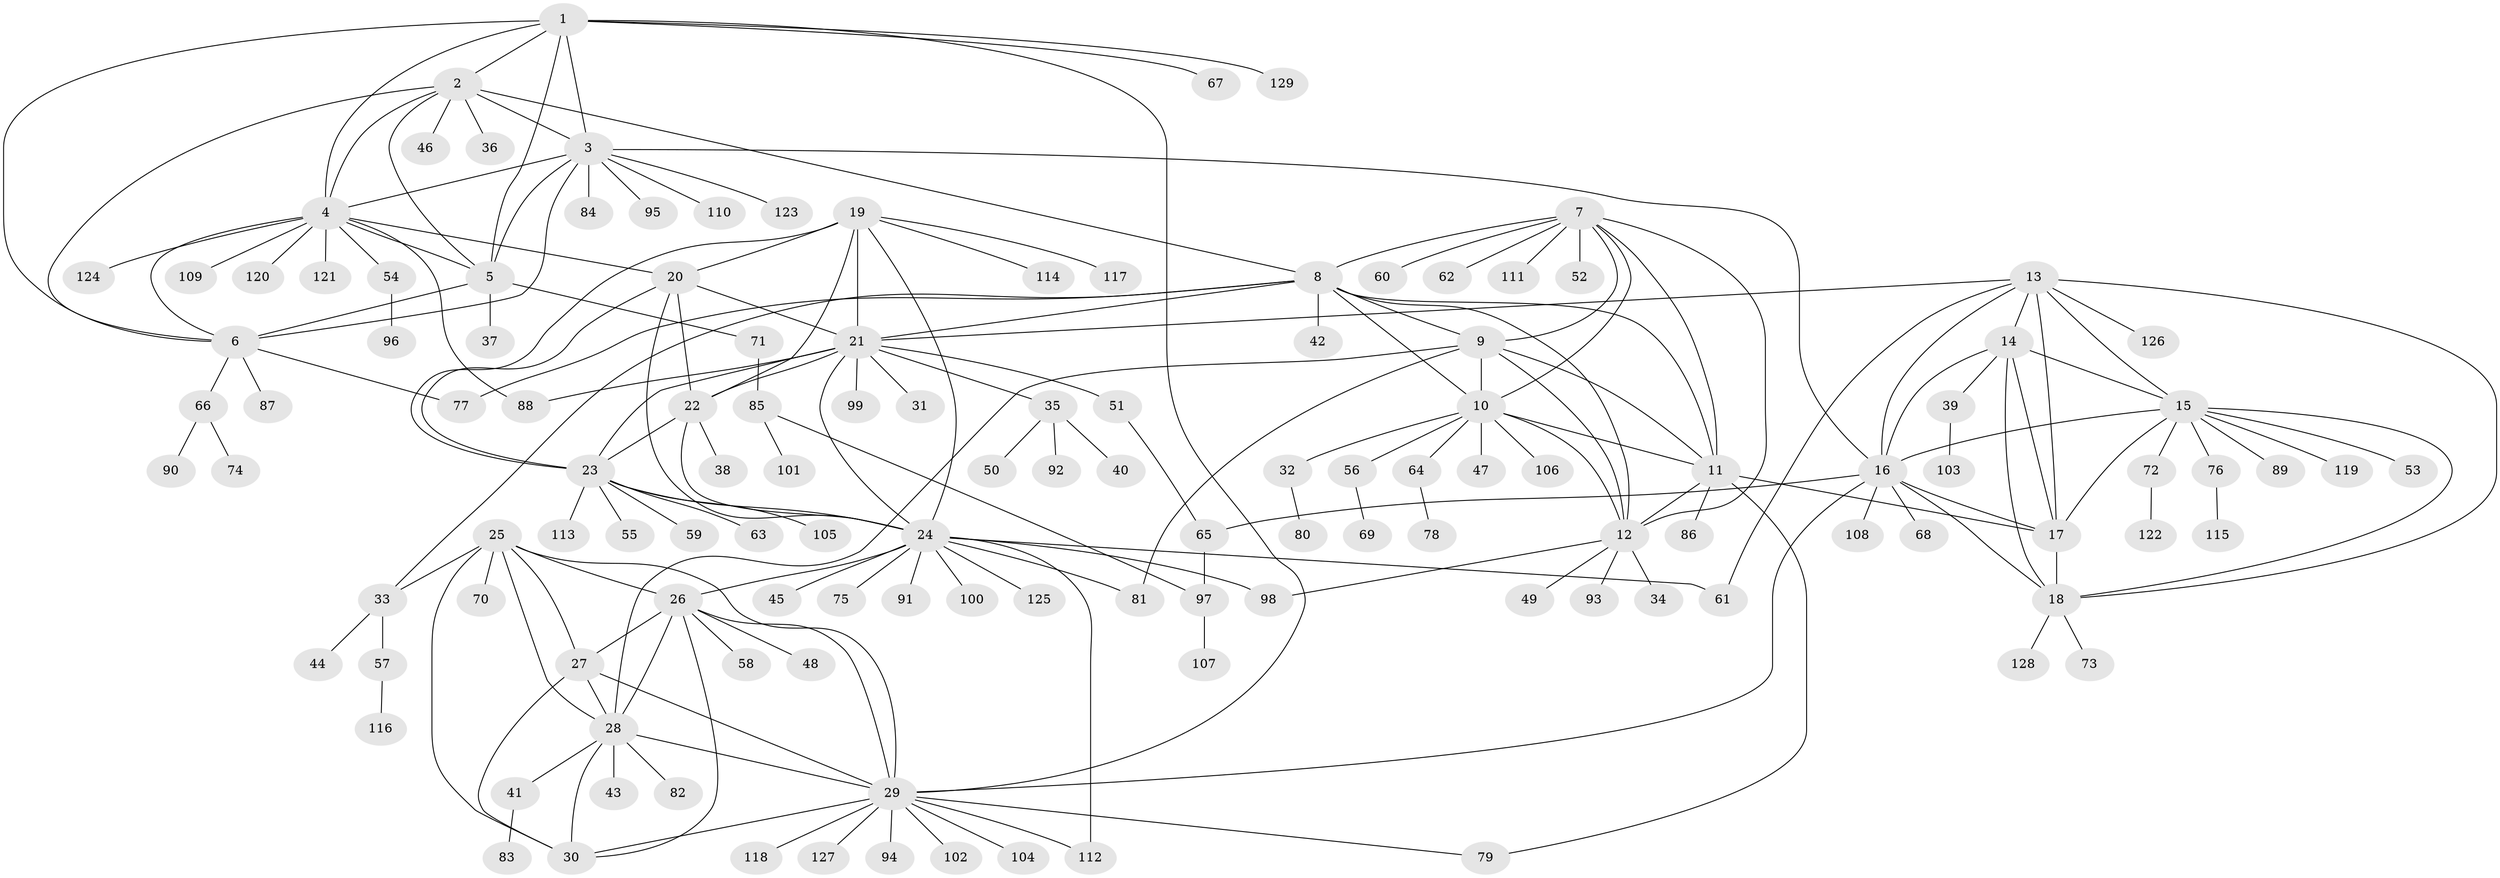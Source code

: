 // Generated by graph-tools (version 1.1) at 2025/37/03/09/25 02:37:36]
// undirected, 129 vertices, 194 edges
graph export_dot {
graph [start="1"]
  node [color=gray90,style=filled];
  1;
  2;
  3;
  4;
  5;
  6;
  7;
  8;
  9;
  10;
  11;
  12;
  13;
  14;
  15;
  16;
  17;
  18;
  19;
  20;
  21;
  22;
  23;
  24;
  25;
  26;
  27;
  28;
  29;
  30;
  31;
  32;
  33;
  34;
  35;
  36;
  37;
  38;
  39;
  40;
  41;
  42;
  43;
  44;
  45;
  46;
  47;
  48;
  49;
  50;
  51;
  52;
  53;
  54;
  55;
  56;
  57;
  58;
  59;
  60;
  61;
  62;
  63;
  64;
  65;
  66;
  67;
  68;
  69;
  70;
  71;
  72;
  73;
  74;
  75;
  76;
  77;
  78;
  79;
  80;
  81;
  82;
  83;
  84;
  85;
  86;
  87;
  88;
  89;
  90;
  91;
  92;
  93;
  94;
  95;
  96;
  97;
  98;
  99;
  100;
  101;
  102;
  103;
  104;
  105;
  106;
  107;
  108;
  109;
  110;
  111;
  112;
  113;
  114;
  115;
  116;
  117;
  118;
  119;
  120;
  121;
  122;
  123;
  124;
  125;
  126;
  127;
  128;
  129;
  1 -- 2;
  1 -- 3;
  1 -- 4;
  1 -- 5;
  1 -- 6;
  1 -- 29;
  1 -- 67;
  1 -- 129;
  2 -- 3;
  2 -- 4;
  2 -- 5;
  2 -- 6;
  2 -- 8;
  2 -- 36;
  2 -- 46;
  3 -- 4;
  3 -- 5;
  3 -- 6;
  3 -- 16;
  3 -- 84;
  3 -- 95;
  3 -- 110;
  3 -- 123;
  4 -- 5;
  4 -- 6;
  4 -- 20;
  4 -- 54;
  4 -- 88;
  4 -- 109;
  4 -- 120;
  4 -- 121;
  4 -- 124;
  5 -- 6;
  5 -- 37;
  5 -- 71;
  6 -- 66;
  6 -- 77;
  6 -- 87;
  7 -- 8;
  7 -- 9;
  7 -- 10;
  7 -- 11;
  7 -- 12;
  7 -- 52;
  7 -- 60;
  7 -- 62;
  7 -- 111;
  8 -- 9;
  8 -- 10;
  8 -- 11;
  8 -- 12;
  8 -- 21;
  8 -- 33;
  8 -- 42;
  8 -- 77;
  9 -- 10;
  9 -- 11;
  9 -- 12;
  9 -- 28;
  9 -- 81;
  10 -- 11;
  10 -- 12;
  10 -- 32;
  10 -- 47;
  10 -- 56;
  10 -- 64;
  10 -- 106;
  11 -- 12;
  11 -- 17;
  11 -- 79;
  11 -- 86;
  12 -- 34;
  12 -- 49;
  12 -- 93;
  12 -- 98;
  13 -- 14;
  13 -- 15;
  13 -- 16;
  13 -- 17;
  13 -- 18;
  13 -- 21;
  13 -- 61;
  13 -- 126;
  14 -- 15;
  14 -- 16;
  14 -- 17;
  14 -- 18;
  14 -- 39;
  15 -- 16;
  15 -- 17;
  15 -- 18;
  15 -- 53;
  15 -- 72;
  15 -- 76;
  15 -- 89;
  15 -- 119;
  16 -- 17;
  16 -- 18;
  16 -- 29;
  16 -- 65;
  16 -- 68;
  16 -- 108;
  17 -- 18;
  18 -- 73;
  18 -- 128;
  19 -- 20;
  19 -- 21;
  19 -- 22;
  19 -- 23;
  19 -- 24;
  19 -- 114;
  19 -- 117;
  20 -- 21;
  20 -- 22;
  20 -- 23;
  20 -- 24;
  21 -- 22;
  21 -- 23;
  21 -- 24;
  21 -- 31;
  21 -- 35;
  21 -- 51;
  21 -- 88;
  21 -- 99;
  22 -- 23;
  22 -- 24;
  22 -- 38;
  23 -- 24;
  23 -- 55;
  23 -- 59;
  23 -- 63;
  23 -- 105;
  23 -- 113;
  24 -- 26;
  24 -- 45;
  24 -- 61;
  24 -- 75;
  24 -- 81;
  24 -- 91;
  24 -- 98;
  24 -- 100;
  24 -- 112;
  24 -- 125;
  25 -- 26;
  25 -- 27;
  25 -- 28;
  25 -- 29;
  25 -- 30;
  25 -- 33;
  25 -- 70;
  26 -- 27;
  26 -- 28;
  26 -- 29;
  26 -- 30;
  26 -- 48;
  26 -- 58;
  27 -- 28;
  27 -- 29;
  27 -- 30;
  28 -- 29;
  28 -- 30;
  28 -- 41;
  28 -- 43;
  28 -- 82;
  29 -- 30;
  29 -- 79;
  29 -- 94;
  29 -- 102;
  29 -- 104;
  29 -- 112;
  29 -- 118;
  29 -- 127;
  32 -- 80;
  33 -- 44;
  33 -- 57;
  35 -- 40;
  35 -- 50;
  35 -- 92;
  39 -- 103;
  41 -- 83;
  51 -- 65;
  54 -- 96;
  56 -- 69;
  57 -- 116;
  64 -- 78;
  65 -- 97;
  66 -- 74;
  66 -- 90;
  71 -- 85;
  72 -- 122;
  76 -- 115;
  85 -- 97;
  85 -- 101;
  97 -- 107;
}
